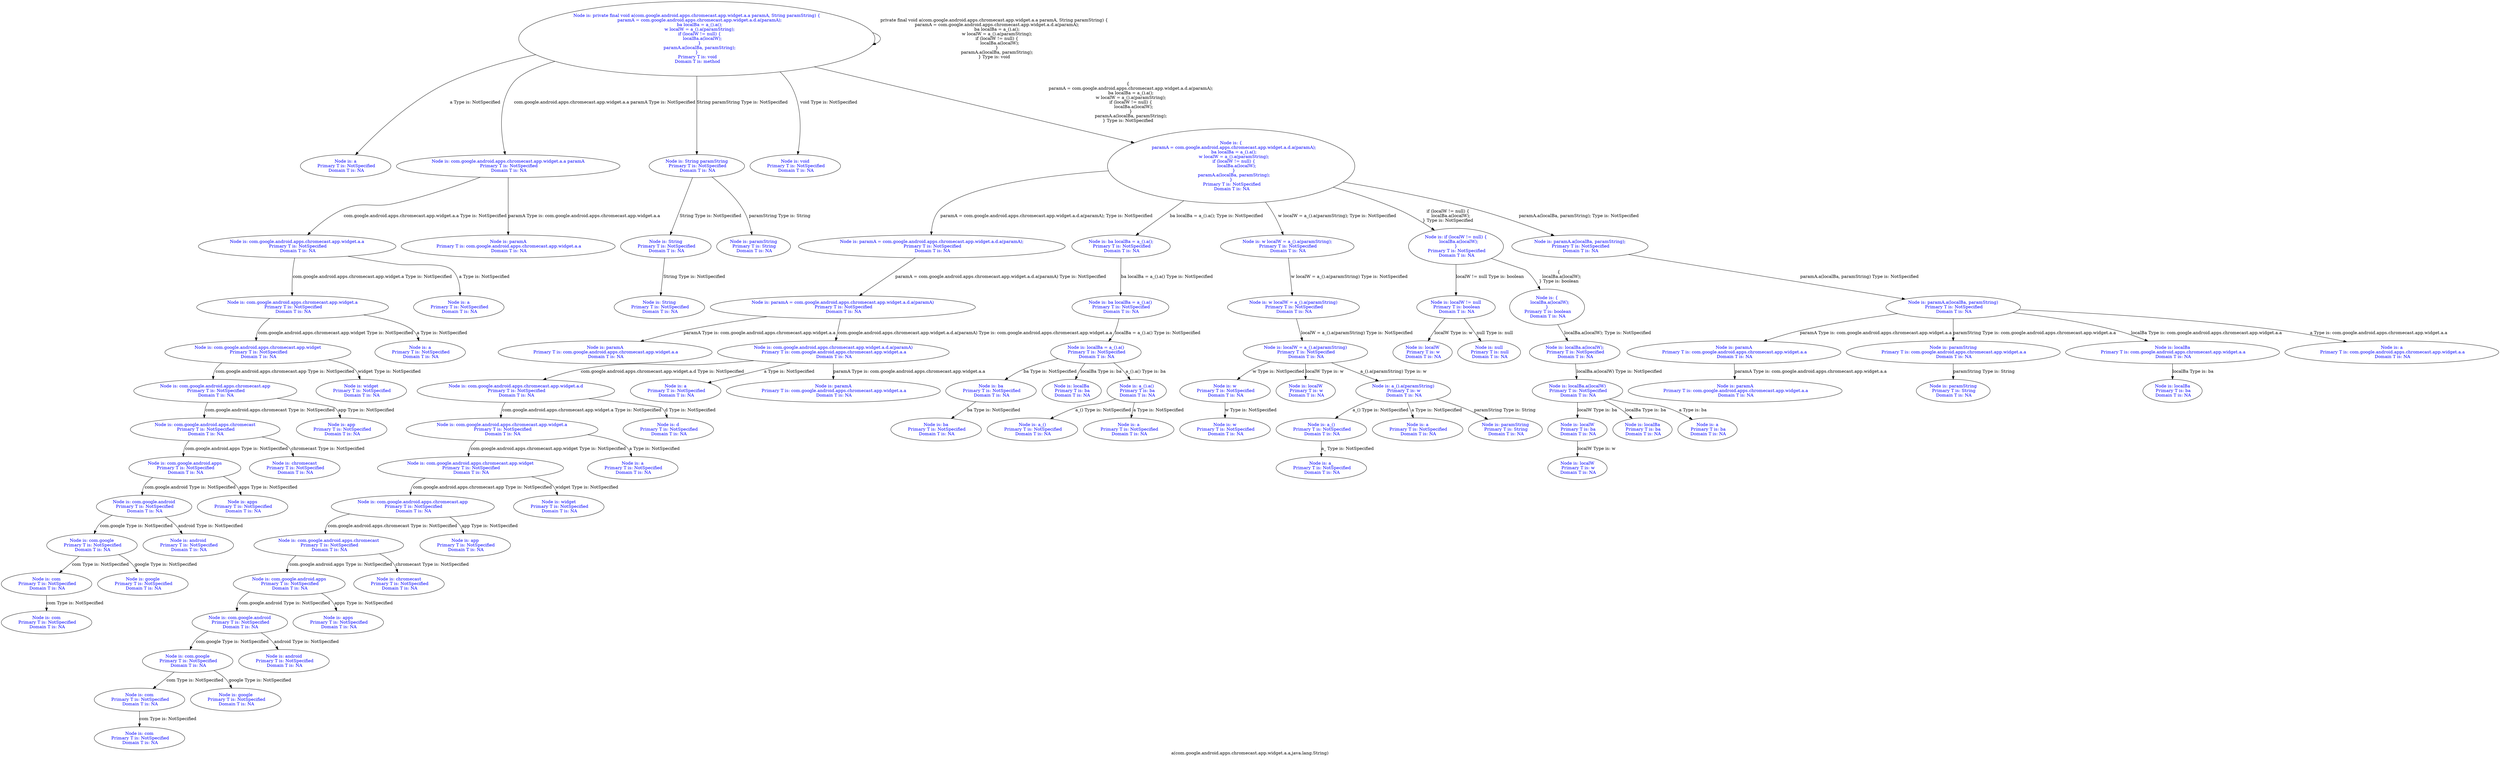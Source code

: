 digraph "a(com.google.android.apps.chromecast.app.widget.a.a,java.lang.String)" {
 label="a(com.google.android.apps.chromecast.app.widget.a.a,java.lang.String)"
{
 node [shape=box]} 
1007 -> 1007[label="private final void a(com.google.android.apps.chromecast.app.widget.a.a paramA, String paramString) {
    paramA = com.google.android.apps.chromecast.app.widget.a.d.a(paramA);
    ba localBa = a_().a();
    w localW = a_().a(paramString);
    if (localW != null) {
        localBa.a(localW);
    }
    paramA.a(localBa, paramString);
} Type is: void"];
1007[label="Node is: private final void a(com.google.android.apps.chromecast.app.widget.a.a paramA, String paramString) {
    paramA = com.google.android.apps.chromecast.app.widget.a.d.a(paramA);
    ba localBa = a_().a();
    w localW = a_().a(paramString);
    if (localW != null) {
        localBa.a(localW);
    }
    paramA.a(localBa, paramString);
}
 Primary T is: void
 Domain T is: method",fontcolor="blue"];
  1007 -> 1008[label="a Type is: NotSpecified"];
1008[label="Node is: a
 Primary T is: NotSpecified
 Domain T is: NA",fontcolor="blue"];
  1007 -> 1009[label="com.google.android.apps.chromecast.app.widget.a.a paramA Type is: NotSpecified"];
1009[label="Node is: com.google.android.apps.chromecast.app.widget.a.a paramA
 Primary T is: NotSpecified
 Domain T is: NA",fontcolor="blue"];
  1009 -> 1010[label="com.google.android.apps.chromecast.app.widget.a.a Type is: NotSpecified"];
1010[label="Node is: com.google.android.apps.chromecast.app.widget.a.a
 Primary T is: NotSpecified
 Domain T is: NA",fontcolor="blue"];
  1010 -> 1011[label="com.google.android.apps.chromecast.app.widget.a Type is: NotSpecified"];
1011[label="Node is: com.google.android.apps.chromecast.app.widget.a
 Primary T is: NotSpecified
 Domain T is: NA",fontcolor="blue"];
  1011 -> 1012[label="com.google.android.apps.chromecast.app.widget Type is: NotSpecified"];
1012[label="Node is: com.google.android.apps.chromecast.app.widget
 Primary T is: NotSpecified
 Domain T is: NA",fontcolor="blue"];
  1012 -> 1013[label="com.google.android.apps.chromecast.app Type is: NotSpecified"];
1013[label="Node is: com.google.android.apps.chromecast.app
 Primary T is: NotSpecified
 Domain T is: NA",fontcolor="blue"];
  1013 -> 1014[label="com.google.android.apps.chromecast Type is: NotSpecified"];
1014[label="Node is: com.google.android.apps.chromecast
 Primary T is: NotSpecified
 Domain T is: NA",fontcolor="blue"];
  1014 -> 1015[label="com.google.android.apps Type is: NotSpecified"];
1015[label="Node is: com.google.android.apps
 Primary T is: NotSpecified
 Domain T is: NA",fontcolor="blue"];
  1015 -> 1016[label="com.google.android Type is: NotSpecified"];
1016[label="Node is: com.google.android
 Primary T is: NotSpecified
 Domain T is: NA",fontcolor="blue"];
  1016 -> 1017[label="com.google Type is: NotSpecified"];
1017[label="Node is: com.google
 Primary T is: NotSpecified
 Domain T is: NA",fontcolor="blue"];
  1017 -> 1018[label="com Type is: NotSpecified"];
1018[label="Node is: com
 Primary T is: NotSpecified
 Domain T is: NA",fontcolor="blue"];
  1018 -> 1019[label="com Type is: NotSpecified"];
1019[label="Node is: com
 Primary T is: NotSpecified
 Domain T is: NA",fontcolor="blue"];
  1017 -> 1020[label="google Type is: NotSpecified"];
1020[label="Node is: google
 Primary T is: NotSpecified
 Domain T is: NA",fontcolor="blue"];
  1016 -> 1021[label="android Type is: NotSpecified"];
1021[label="Node is: android
 Primary T is: NotSpecified
 Domain T is: NA",fontcolor="blue"];
  1015 -> 1022[label="apps Type is: NotSpecified"];
1022[label="Node is: apps
 Primary T is: NotSpecified
 Domain T is: NA",fontcolor="blue"];
  1014 -> 1023[label="chromecast Type is: NotSpecified"];
1023[label="Node is: chromecast
 Primary T is: NotSpecified
 Domain T is: NA",fontcolor="blue"];
  1013 -> 1024[label="app Type is: NotSpecified"];
1024[label="Node is: app
 Primary T is: NotSpecified
 Domain T is: NA",fontcolor="blue"];
  1012 -> 1025[label="widget Type is: NotSpecified"];
1025[label="Node is: widget
 Primary T is: NotSpecified
 Domain T is: NA",fontcolor="blue"];
  1011 -> 1026[label="a Type is: NotSpecified"];
1026[label="Node is: a
 Primary T is: NotSpecified
 Domain T is: NA",fontcolor="blue"];
  1010 -> 1027[label="a Type is: NotSpecified"];
1027[label="Node is: a
 Primary T is: NotSpecified
 Domain T is: NA",fontcolor="blue"];
  1009 -> 1028[label="paramA Type is: com.google.android.apps.chromecast.app.widget.a.a"];
1028[label="Node is: paramA
 Primary T is: com.google.android.apps.chromecast.app.widget.a.a
 Domain T is: NA",fontcolor="blue"];
  1007 -> 1029[label="String paramString Type is: NotSpecified"];
1029[label="Node is: String paramString
 Primary T is: NotSpecified
 Domain T is: NA",fontcolor="blue"];
  1029 -> 1030[label="String Type is: NotSpecified"];
1030[label="Node is: String
 Primary T is: NotSpecified
 Domain T is: NA",fontcolor="blue"];
  1030 -> 1031[label="String Type is: NotSpecified"];
1031[label="Node is: String
 Primary T is: NotSpecified
 Domain T is: NA",fontcolor="blue"];
  1029 -> 1032[label="paramString Type is: String"];
1032[label="Node is: paramString
 Primary T is: String
 Domain T is: NA",fontcolor="blue"];
  1007 -> 1033[label="void Type is: NotSpecified"];
1033[label="Node is: void
 Primary T is: NotSpecified
 Domain T is: NA",fontcolor="blue"];
  1007 -> 1034[label="{
    paramA = com.google.android.apps.chromecast.app.widget.a.d.a(paramA);
    ba localBa = a_().a();
    w localW = a_().a(paramString);
    if (localW != null) {
        localBa.a(localW);
    }
    paramA.a(localBa, paramString);
} Type is: NotSpecified"];
1034[label="Node is: {
    paramA = com.google.android.apps.chromecast.app.widget.a.d.a(paramA);
    ba localBa = a_().a();
    w localW = a_().a(paramString);
    if (localW != null) {
        localBa.a(localW);
    }
    paramA.a(localBa, paramString);
}
 Primary T is: NotSpecified
 Domain T is: NA",fontcolor="blue"];
  1034 -> 1035[label="paramA = com.google.android.apps.chromecast.app.widget.a.d.a(paramA); Type is: NotSpecified"];
1035[label="Node is: paramA = com.google.android.apps.chromecast.app.widget.a.d.a(paramA);
 Primary T is: NotSpecified
 Domain T is: NA",fontcolor="blue"];
  1035 -> 1036[label="paramA = com.google.android.apps.chromecast.app.widget.a.d.a(paramA) Type is: NotSpecified"];
1036[label="Node is: paramA = com.google.android.apps.chromecast.app.widget.a.d.a(paramA)
 Primary T is: NotSpecified
 Domain T is: NA",fontcolor="blue"];
  1036 -> 1037[label="paramA Type is: com.google.android.apps.chromecast.app.widget.a.a"];
1037[label="Node is: paramA
 Primary T is: com.google.android.apps.chromecast.app.widget.a.a
 Domain T is: NA",fontcolor="blue"];
  1098 -> 1099[label="paramA Type is: com.google.android.apps.chromecast.app.widget.a.a"];
1099[label="Node is: paramA
 Primary T is: com.google.android.apps.chromecast.app.widget.a.a
 Domain T is: NA",fontcolor="blue"];
  1036 -> 1039[label="com.google.android.apps.chromecast.app.widget.a.d.a(paramA) Type is: com.google.android.apps.chromecast.app.widget.a.a"];
1039[label="Node is: com.google.android.apps.chromecast.app.widget.a.d.a(paramA)
 Primary T is: com.google.android.apps.chromecast.app.widget.a.a
 Domain T is: NA",fontcolor="blue"];
  1039 -> 1040[label="com.google.android.apps.chromecast.app.widget.a.d Type is: NotSpecified"];
1040[label="Node is: com.google.android.apps.chromecast.app.widget.a.d
 Primary T is: NotSpecified
 Domain T is: NA",fontcolor="blue"];
  1040 -> 1041[label="com.google.android.apps.chromecast.app.widget.a Type is: NotSpecified"];
1041[label="Node is: com.google.android.apps.chromecast.app.widget.a
 Primary T is: NotSpecified
 Domain T is: NA",fontcolor="blue"];
  1041 -> 1042[label="com.google.android.apps.chromecast.app.widget Type is: NotSpecified"];
1042[label="Node is: com.google.android.apps.chromecast.app.widget
 Primary T is: NotSpecified
 Domain T is: NA",fontcolor="blue"];
  1042 -> 1043[label="com.google.android.apps.chromecast.app Type is: NotSpecified"];
1043[label="Node is: com.google.android.apps.chromecast.app
 Primary T is: NotSpecified
 Domain T is: NA",fontcolor="blue"];
  1043 -> 1044[label="com.google.android.apps.chromecast Type is: NotSpecified"];
1044[label="Node is: com.google.android.apps.chromecast
 Primary T is: NotSpecified
 Domain T is: NA",fontcolor="blue"];
  1044 -> 1045[label="com.google.android.apps Type is: NotSpecified"];
1045[label="Node is: com.google.android.apps
 Primary T is: NotSpecified
 Domain T is: NA",fontcolor="blue"];
  1045 -> 1046[label="com.google.android Type is: NotSpecified"];
1046[label="Node is: com.google.android
 Primary T is: NotSpecified
 Domain T is: NA",fontcolor="blue"];
  1046 -> 1047[label="com.google Type is: NotSpecified"];
1047[label="Node is: com.google
 Primary T is: NotSpecified
 Domain T is: NA",fontcolor="blue"];
  1047 -> 1048[label="com Type is: NotSpecified"];
1048[label="Node is: com
 Primary T is: NotSpecified
 Domain T is: NA",fontcolor="blue"];
  1048 -> 1049[label="com Type is: NotSpecified"];
1049[label="Node is: com
 Primary T is: NotSpecified
 Domain T is: NA",fontcolor="blue"];
  1047 -> 1050[label="google Type is: NotSpecified"];
1050[label="Node is: google
 Primary T is: NotSpecified
 Domain T is: NA",fontcolor="blue"];
  1046 -> 1051[label="android Type is: NotSpecified"];
1051[label="Node is: android
 Primary T is: NotSpecified
 Domain T is: NA",fontcolor="blue"];
  1045 -> 1052[label="apps Type is: NotSpecified"];
1052[label="Node is: apps
 Primary T is: NotSpecified
 Domain T is: NA",fontcolor="blue"];
  1044 -> 1053[label="chromecast Type is: NotSpecified"];
1053[label="Node is: chromecast
 Primary T is: NotSpecified
 Domain T is: NA",fontcolor="blue"];
  1043 -> 1054[label="app Type is: NotSpecified"];
1054[label="Node is: app
 Primary T is: NotSpecified
 Domain T is: NA",fontcolor="blue"];
  1042 -> 1055[label="widget Type is: NotSpecified"];
1055[label="Node is: widget
 Primary T is: NotSpecified
 Domain T is: NA",fontcolor="blue"];
  1041 -> 1056[label="a Type is: NotSpecified"];
1056[label="Node is: a
 Primary T is: NotSpecified
 Domain T is: NA",fontcolor="blue"];
  1040 -> 1057[label="d Type is: NotSpecified"];
1057[label="Node is: d
 Primary T is: NotSpecified
 Domain T is: NA",fontcolor="blue"];
  1039 -> 1058[label="a Type is: NotSpecified"];
1058[label="Node is: a
 Primary T is: NotSpecified
 Domain T is: NA",fontcolor="blue"];
  1039 -> 1059[label="paramA Type is: com.google.android.apps.chromecast.app.widget.a.a"];
1059[label="Node is: paramA
 Primary T is: com.google.android.apps.chromecast.app.widget.a.a
 Domain T is: NA",fontcolor="blue"];
  1034 -> 1061[label="ba localBa = a_().a(); Type is: NotSpecified"];
1061[label="Node is: ba localBa = a_().a();
 Primary T is: NotSpecified
 Domain T is: NA",fontcolor="blue"];
  1061 -> 1062[label="ba localBa = a_().a() Type is: NotSpecified"];
1062[label="Node is: ba localBa = a_().a()
 Primary T is: NotSpecified
 Domain T is: NA",fontcolor="blue"];
  1062 -> 1063[label="localBa = a_().a() Type is: NotSpecified"];
1063[label="Node is: localBa = a_().a()
 Primary T is: NotSpecified
 Domain T is: NA",fontcolor="blue"];
  1063 -> 1064[label="ba Type is: NotSpecified"];
1064[label="Node is: ba
 Primary T is: NotSpecified
 Domain T is: NA",fontcolor="blue"];
  1064 -> 1065[label="ba Type is: NotSpecified"];
1065[label="Node is: ba
 Primary T is: NotSpecified
 Domain T is: NA",fontcolor="blue"];
  1063 -> 1066[label="localBa Type is: ba"];
1066[label="Node is: localBa
 Primary T is: ba
 Domain T is: NA",fontcolor="blue"];
  1063 -> 1067[label="a_().a() Type is: ba"];
1067[label="Node is: a_().a()
 Primary T is: ba
 Domain T is: NA",fontcolor="blue"];
  1067 -> 1068[label="a_() Type is: NotSpecified"];
1068[label="Node is: a_()
 Primary T is: NotSpecified
 Domain T is: NA",fontcolor="blue"];
  1078 -> 1079[label="a_ Type is: NotSpecified"];
1079[label="Node is: a_
 Primary T is: NotSpecified
 Domain T is: NA",fontcolor="blue"];
  1067 -> 1070[label="a Type is: NotSpecified"];
1070[label="Node is: a
 Primary T is: NotSpecified
 Domain T is: NA",fontcolor="blue"];
  1034 -> 1071[label="w localW = a_().a(paramString); Type is: NotSpecified"];
1071[label="Node is: w localW = a_().a(paramString);
 Primary T is: NotSpecified
 Domain T is: NA",fontcolor="blue"];
  1071 -> 1072[label="w localW = a_().a(paramString) Type is: NotSpecified"];
1072[label="Node is: w localW = a_().a(paramString)
 Primary T is: NotSpecified
 Domain T is: NA",fontcolor="blue"];
  1072 -> 1073[label="localW = a_().a(paramString) Type is: NotSpecified"];
1073[label="Node is: localW = a_().a(paramString)
 Primary T is: NotSpecified
 Domain T is: NA",fontcolor="blue"];
  1073 -> 1074[label="w Type is: NotSpecified"];
1074[label="Node is: w
 Primary T is: NotSpecified
 Domain T is: NA",fontcolor="blue"];
  1074 -> 1075[label="w Type is: NotSpecified"];
1075[label="Node is: w
 Primary T is: NotSpecified
 Domain T is: NA",fontcolor="blue"];
  1073 -> 1076[label="localW Type is: w"];
1076[label="Node is: localW
 Primary T is: w
 Domain T is: NA",fontcolor="blue"];
  1073 -> 1077[label="a_().a(paramString) Type is: w"];
1077[label="Node is: a_().a(paramString)
 Primary T is: w
 Domain T is: NA",fontcolor="blue"];
  1077 -> 1078[label="a_() Type is: NotSpecified"];
1078[label="Node is: a_()
 Primary T is: NotSpecified
 Domain T is: NA",fontcolor="blue"];
  1077 -> 1080[label="a Type is: NotSpecified"];
1080[label="Node is: a
 Primary T is: NotSpecified
 Domain T is: NA",fontcolor="blue"];
  1077 -> 1081[label="paramString Type is: String"];
1081[label="Node is: paramString
 Primary T is: String
 Domain T is: NA",fontcolor="blue"];
  1103 -> 1104[label="paramString Type is: String"];
1104[label="Node is: paramString
 Primary T is: String
 Domain T is: NA",fontcolor="blue"];
  1034 -> 1083[label="if (localW != null) {
    localBa.a(localW);
} Type is: NotSpecified"];
1083[label="Node is: if (localW != null) {
    localBa.a(localW);
}
 Primary T is: NotSpecified
 Domain T is: NA",fontcolor="blue"];
  1083 -> 1084[label="localW != null Type is: boolean"];
1084[label="Node is: localW != null
 Primary T is: boolean
 Domain T is: NA",fontcolor="blue"];
  1084 -> 1085[label="localW Type is: w"];
1085[label="Node is: localW
 Primary T is: w
 Domain T is: NA",fontcolor="blue"];
  1094 -> 1095[label="localW Type is: w"];
1095[label="Node is: localW
 Primary T is: w
 Domain T is: NA",fontcolor="blue"];
  1084 -> 1087[label="null Type is: null"];
1087[label="Node is: null
 Primary T is: null
 Domain T is: NA",fontcolor="blue"];
  1083 -> 1088[label="{
    localBa.a(localW);
} Type is: boolean"];
1088[label="Node is: {
    localBa.a(localW);
}
 Primary T is: boolean
 Domain T is: NA",fontcolor="blue"];
  1088 -> 1089[label="localBa.a(localW); Type is: NotSpecified"];
1089[label="Node is: localBa.a(localW);
 Primary T is: NotSpecified
 Domain T is: NA",fontcolor="blue"];
  1089 -> 1090[label="localBa.a(localW) Type is: NotSpecified"];
1090[label="Node is: localBa.a(localW)
 Primary T is: NotSpecified
 Domain T is: NA",fontcolor="blue"];
  1090 -> 1091[label="localBa Type is: ba"];
1091[label="Node is: localBa
 Primary T is: ba
 Domain T is: NA",fontcolor="blue"];
  1101 -> 1102[label="localBa Type is: ba"];
1102[label="Node is: localBa
 Primary T is: ba
 Domain T is: NA",fontcolor="blue"];
  1090 -> 1093[label="a Type is: ba"];
1093[label="Node is: a
 Primary T is: ba
 Domain T is: NA",fontcolor="blue"];
  1090 -> 1094[label="localW Type is: ba"];
1094[label="Node is: localW
 Primary T is: ba
 Domain T is: NA",fontcolor="blue"];
  1034 -> 1096[label="paramA.a(localBa, paramString); Type is: NotSpecified"];
1096[label="Node is: paramA.a(localBa, paramString);
 Primary T is: NotSpecified
 Domain T is: NA",fontcolor="blue"];
  1096 -> 1097[label="paramA.a(localBa, paramString) Type is: NotSpecified"];
1097[label="Node is: paramA.a(localBa, paramString)
 Primary T is: NotSpecified
 Domain T is: NA",fontcolor="blue"];
  1097 -> 1098[label="paramA Type is: com.google.android.apps.chromecast.app.widget.a.a"];
1098[label="Node is: paramA
 Primary T is: com.google.android.apps.chromecast.app.widget.a.a
 Domain T is: NA",fontcolor="blue"];
  1097 -> 1100[label="a Type is: com.google.android.apps.chromecast.app.widget.a.a"];
1100[label="Node is: a
 Primary T is: com.google.android.apps.chromecast.app.widget.a.a
 Domain T is: NA",fontcolor="blue"];
  1097 -> 1101[label="localBa Type is: com.google.android.apps.chromecast.app.widget.a.a"];
1101[label="Node is: localBa
 Primary T is: com.google.android.apps.chromecast.app.widget.a.a
 Domain T is: NA",fontcolor="blue"];
  1097 -> 1103[label="paramString Type is: com.google.android.apps.chromecast.app.widget.a.a"];
1103[label="Node is: paramString
 Primary T is: com.google.android.apps.chromecast.app.widget.a.a
 Domain T is: NA",fontcolor="blue"];
  }
